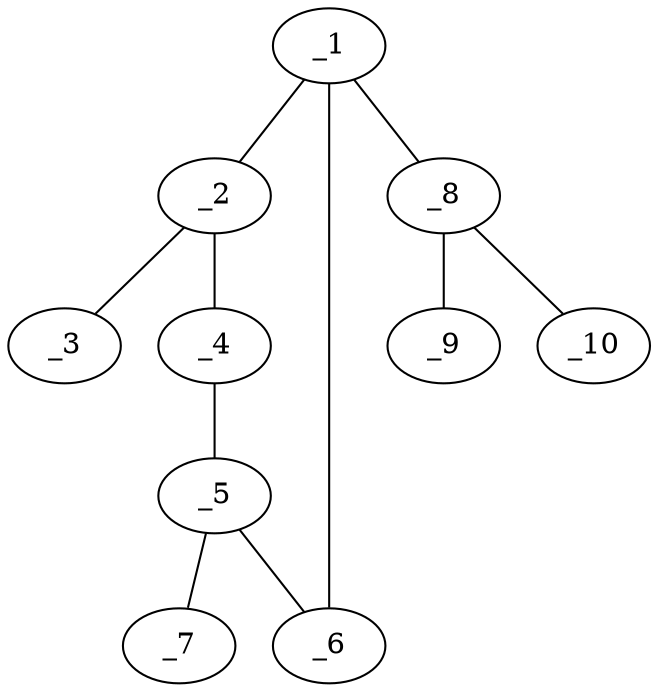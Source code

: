 graph molid635968 {
	_1	 [charge=0,
		chem=1,
		symbol="C  ",
		x="3.7601",
		y="0.4239"];
	_2	 [charge=0,
		chem=1,
		symbol="C  ",
		x="2.9511",
		y="-0.1639"];
	_1 -- _2	 [valence=1];
	_6	 [charge=0,
		chem=4,
		symbol="N  ",
		x="4.5691",
		y="-0.1639"];
	_1 -- _6	 [valence=1];
	_8	 [charge=0,
		chem=1,
		symbol="C  ",
		x="3.7601",
		y="1.4239"];
	_1 -- _8	 [valence=1];
	_3	 [charge=0,
		chem=2,
		symbol="O  ",
		x=2,
		y="0.1452"];
	_2 -- _3	 [valence=2];
	_4	 [charge=0,
		chem=2,
		symbol="O  ",
		x="3.2601",
		y="-1.1149"];
	_2 -- _4	 [valence=1];
	_5	 [charge=0,
		chem=1,
		symbol="C  ",
		x="4.2601",
		y="-1.1149"];
	_4 -- _5	 [valence=1];
	_5 -- _6	 [valence=2];
	_7	 [charge=0,
		chem=1,
		symbol="C  ",
		x="4.8479",
		y="-1.9239"];
	_5 -- _7	 [valence=1];
	_9	 [charge=0,
		chem=1,
		symbol="C  ",
		x="4.6261",
		y="1.9239"];
	_8 -- _9	 [valence=1];
	_10	 [charge=0,
		chem=1,
		symbol="C  ",
		x="2.8941",
		y="1.9239"];
	_8 -- _10	 [valence=1];
}
